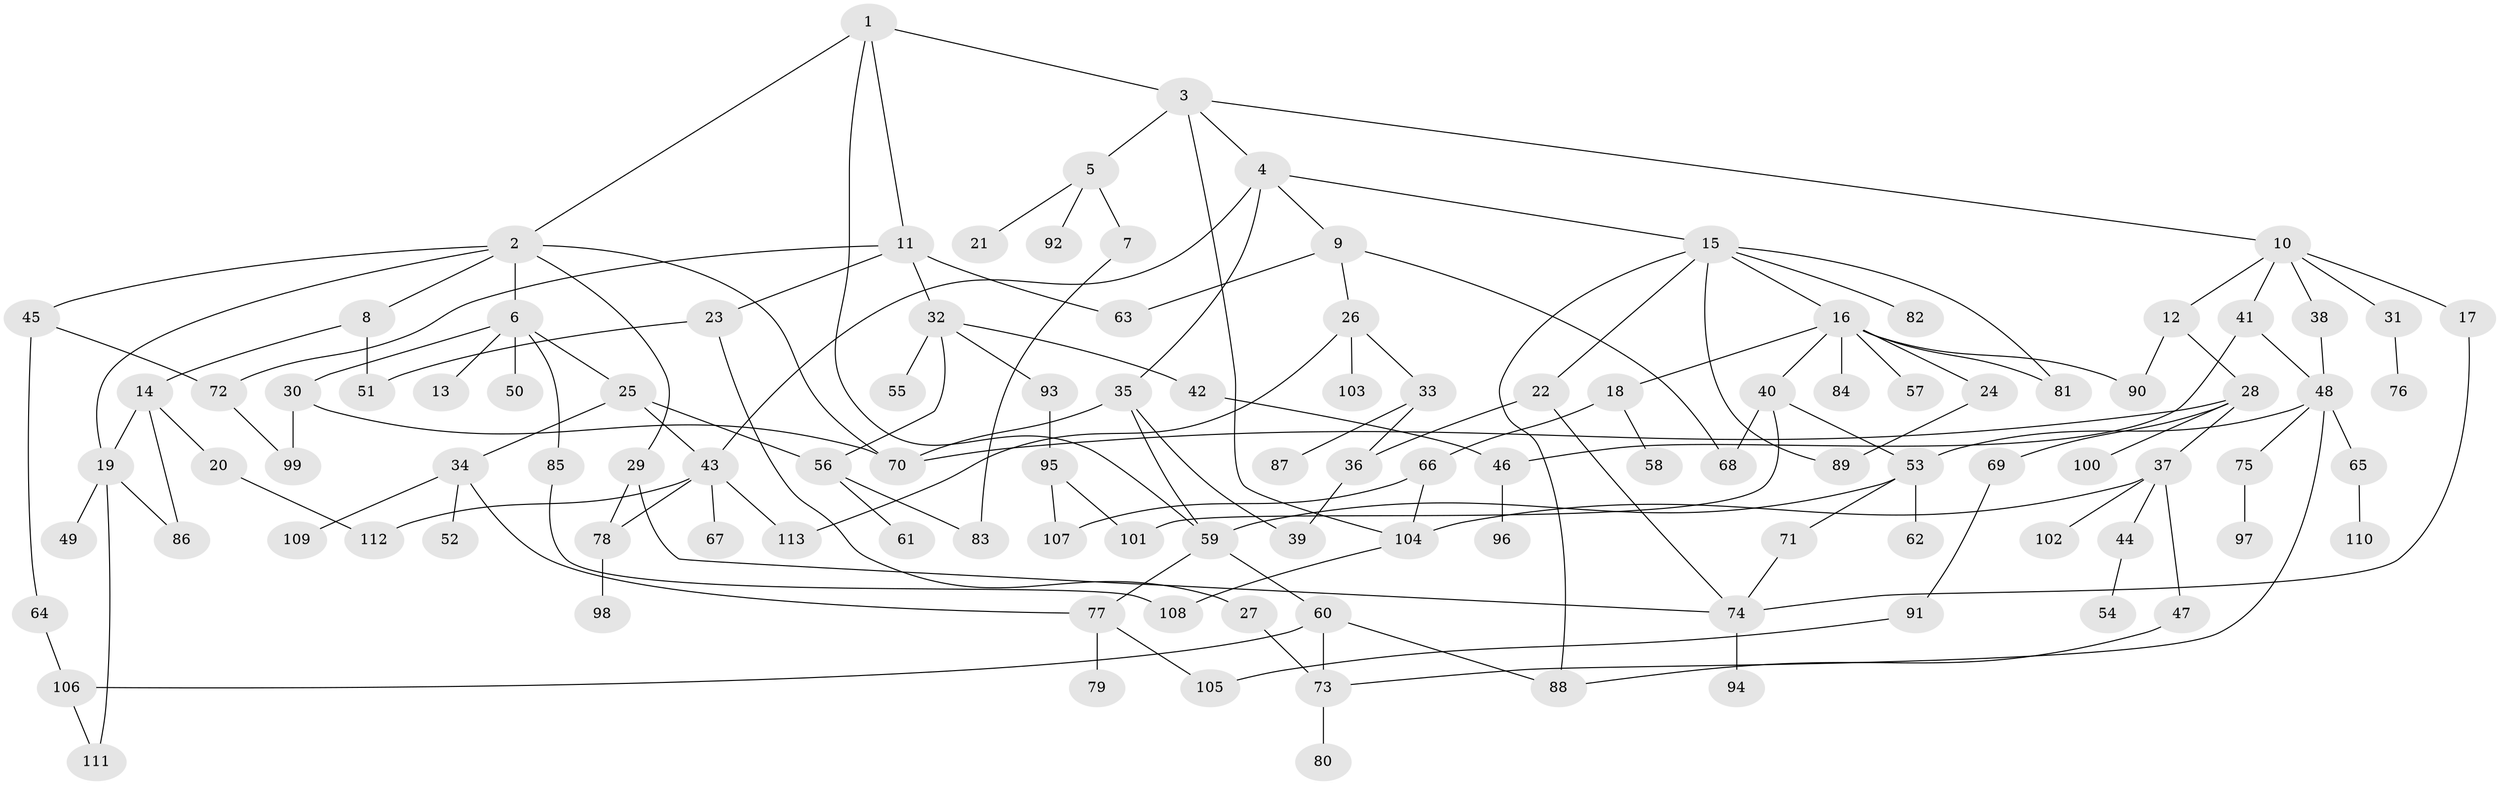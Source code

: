 // Generated by graph-tools (version 1.1) at 2025/10/02/27/25 16:10:52]
// undirected, 113 vertices, 154 edges
graph export_dot {
graph [start="1"]
  node [color=gray90,style=filled];
  1;
  2;
  3;
  4;
  5;
  6;
  7;
  8;
  9;
  10;
  11;
  12;
  13;
  14;
  15;
  16;
  17;
  18;
  19;
  20;
  21;
  22;
  23;
  24;
  25;
  26;
  27;
  28;
  29;
  30;
  31;
  32;
  33;
  34;
  35;
  36;
  37;
  38;
  39;
  40;
  41;
  42;
  43;
  44;
  45;
  46;
  47;
  48;
  49;
  50;
  51;
  52;
  53;
  54;
  55;
  56;
  57;
  58;
  59;
  60;
  61;
  62;
  63;
  64;
  65;
  66;
  67;
  68;
  69;
  70;
  71;
  72;
  73;
  74;
  75;
  76;
  77;
  78;
  79;
  80;
  81;
  82;
  83;
  84;
  85;
  86;
  87;
  88;
  89;
  90;
  91;
  92;
  93;
  94;
  95;
  96;
  97;
  98;
  99;
  100;
  101;
  102;
  103;
  104;
  105;
  106;
  107;
  108;
  109;
  110;
  111;
  112;
  113;
  1 -- 2;
  1 -- 3;
  1 -- 11;
  1 -- 59;
  2 -- 6;
  2 -- 8;
  2 -- 19;
  2 -- 29;
  2 -- 45;
  2 -- 70;
  3 -- 4;
  3 -- 5;
  3 -- 10;
  3 -- 104;
  4 -- 9;
  4 -- 15;
  4 -- 35;
  4 -- 43;
  5 -- 7;
  5 -- 21;
  5 -- 92;
  6 -- 13;
  6 -- 25;
  6 -- 30;
  6 -- 50;
  6 -- 85;
  7 -- 83;
  8 -- 14;
  8 -- 51;
  9 -- 26;
  9 -- 63;
  9 -- 68;
  10 -- 12;
  10 -- 17;
  10 -- 31;
  10 -- 38;
  10 -- 41;
  11 -- 23;
  11 -- 32;
  11 -- 63;
  11 -- 72;
  12 -- 28;
  12 -- 90;
  14 -- 20;
  14 -- 86;
  14 -- 19;
  15 -- 16;
  15 -- 22;
  15 -- 81;
  15 -- 82;
  15 -- 89;
  15 -- 88;
  16 -- 18;
  16 -- 24;
  16 -- 40;
  16 -- 57;
  16 -- 84;
  16 -- 90;
  16 -- 81;
  17 -- 74;
  18 -- 58;
  18 -- 66;
  19 -- 49;
  19 -- 86;
  19 -- 111;
  20 -- 112;
  22 -- 74;
  22 -- 36;
  23 -- 27;
  23 -- 51;
  24 -- 89;
  25 -- 34;
  25 -- 56;
  25 -- 43;
  26 -- 33;
  26 -- 103;
  26 -- 113;
  27 -- 73;
  28 -- 37;
  28 -- 69;
  28 -- 100;
  28 -- 70;
  29 -- 78;
  29 -- 74;
  30 -- 70;
  30 -- 99;
  31 -- 76;
  32 -- 42;
  32 -- 55;
  32 -- 56;
  32 -- 93;
  33 -- 36;
  33 -- 87;
  34 -- 52;
  34 -- 109;
  34 -- 77;
  35 -- 59;
  35 -- 39;
  35 -- 70;
  36 -- 39;
  37 -- 44;
  37 -- 47;
  37 -- 102;
  37 -- 104;
  38 -- 48;
  40 -- 53;
  40 -- 68;
  40 -- 101;
  41 -- 48;
  41 -- 46;
  42 -- 46;
  43 -- 67;
  43 -- 112;
  43 -- 113;
  43 -- 78;
  44 -- 54;
  45 -- 64;
  45 -- 72;
  46 -- 96;
  47 -- 88;
  48 -- 65;
  48 -- 73;
  48 -- 75;
  48 -- 53;
  53 -- 62;
  53 -- 71;
  53 -- 59;
  56 -- 61;
  56 -- 83;
  59 -- 60;
  59 -- 77;
  60 -- 106;
  60 -- 73;
  60 -- 88;
  64 -- 106;
  65 -- 110;
  66 -- 104;
  66 -- 107;
  69 -- 91;
  71 -- 74;
  72 -- 99;
  73 -- 80;
  74 -- 94;
  75 -- 97;
  77 -- 79;
  77 -- 105;
  78 -- 98;
  85 -- 108;
  91 -- 105;
  93 -- 95;
  95 -- 101;
  95 -- 107;
  104 -- 108;
  106 -- 111;
}
